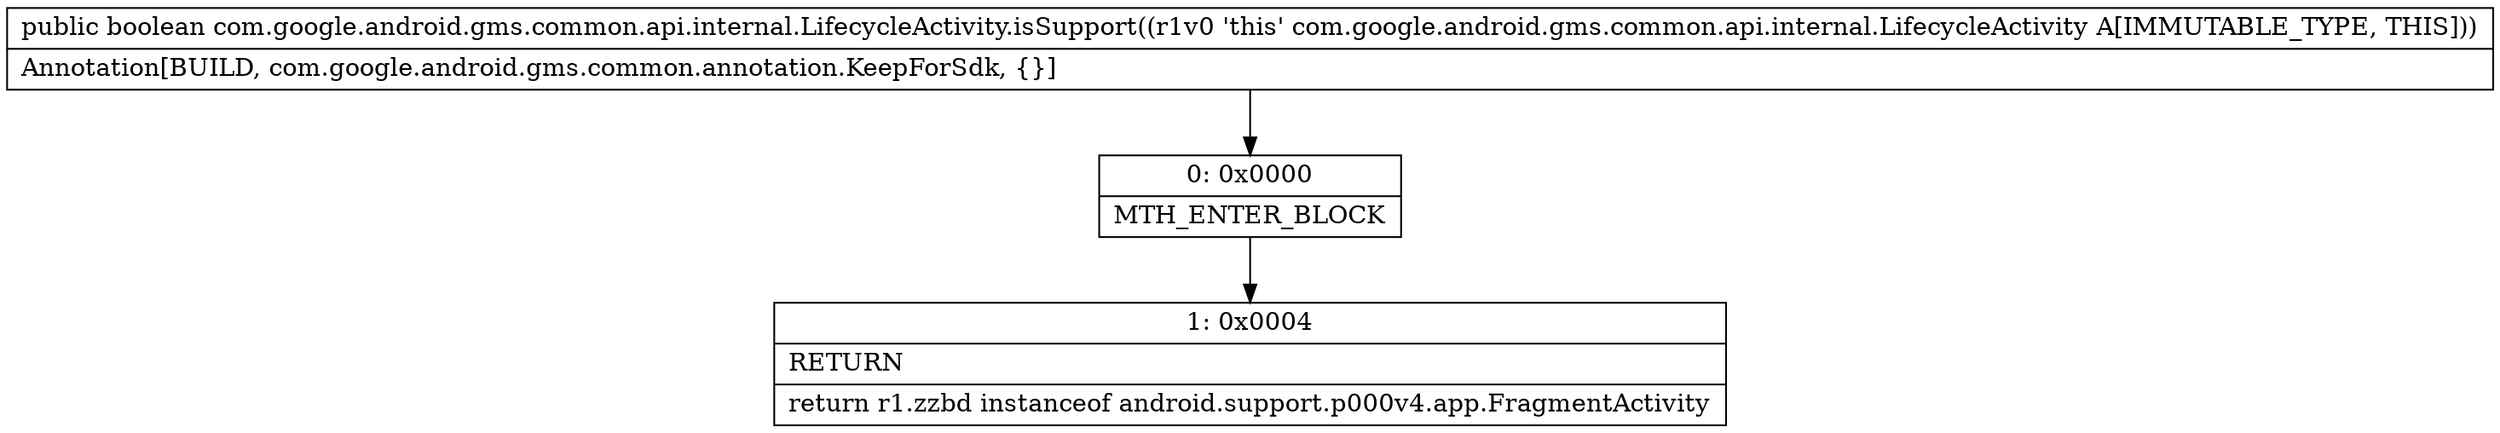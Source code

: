 digraph "CFG forcom.google.android.gms.common.api.internal.LifecycleActivity.isSupport()Z" {
Node_0 [shape=record,label="{0\:\ 0x0000|MTH_ENTER_BLOCK\l}"];
Node_1 [shape=record,label="{1\:\ 0x0004|RETURN\l|return r1.zzbd instanceof android.support.p000v4.app.FragmentActivity\l}"];
MethodNode[shape=record,label="{public boolean com.google.android.gms.common.api.internal.LifecycleActivity.isSupport((r1v0 'this' com.google.android.gms.common.api.internal.LifecycleActivity A[IMMUTABLE_TYPE, THIS]))  | Annotation[BUILD, com.google.android.gms.common.annotation.KeepForSdk, \{\}]\l}"];
MethodNode -> Node_0;
Node_0 -> Node_1;
}

